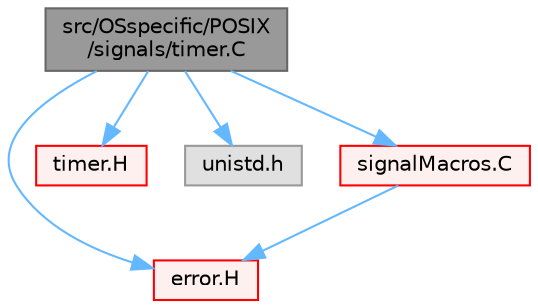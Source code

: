 digraph "src/OSspecific/POSIX/signals/timer.C"
{
 // LATEX_PDF_SIZE
  bgcolor="transparent";
  edge [fontname=Helvetica,fontsize=10,labelfontname=Helvetica,labelfontsize=10];
  node [fontname=Helvetica,fontsize=10,shape=box,height=0.2,width=0.4];
  Node1 [id="Node000001",label="src/OSspecific/POSIX\l/signals/timer.C",height=0.2,width=0.4,color="gray40", fillcolor="grey60", style="filled", fontcolor="black",tooltip=" "];
  Node1 -> Node2 [id="edge1_Node000001_Node000002",color="steelblue1",style="solid",tooltip=" "];
  Node2 [id="Node000002",label="error.H",height=0.2,width=0.4,color="red", fillcolor="#FFF0F0", style="filled",URL="$error_8H.html",tooltip=" "];
  Node1 -> Node69 [id="edge2_Node000001_Node000069",color="steelblue1",style="solid",tooltip=" "];
  Node69 [id="Node000069",label="timer.H",height=0.2,width=0.4,color="red", fillcolor="#FFF0F0", style="filled",URL="$timer_8H.html",tooltip=" "];
  Node1 -> Node75 [id="edge3_Node000001_Node000075",color="steelblue1",style="solid",tooltip=" "];
  Node75 [id="Node000075",label="unistd.h",height=0.2,width=0.4,color="grey60", fillcolor="#E0E0E0", style="filled",tooltip=" "];
  Node1 -> Node76 [id="edge4_Node000001_Node000076",color="steelblue1",style="solid",tooltip=" "];
  Node76 [id="Node000076",label="signalMacros.C",height=0.2,width=0.4,color="red", fillcolor="#FFF0F0", style="filled",URL="$signalMacros_8C.html",tooltip="File-local code for setting/resetting signal handlers."];
  Node76 -> Node2 [id="edge5_Node000076_Node000002",color="steelblue1",style="solid",tooltip=" "];
}

